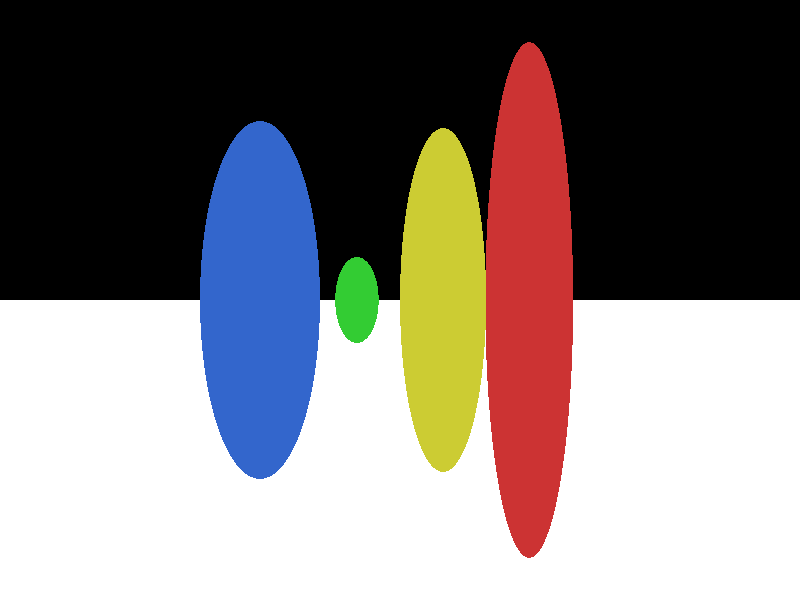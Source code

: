 // csc473, assignment 4  - transforms

camera {
  location  <0, 0, 14>
  up        <0,  1,  0>
  right     <1.33333, 0,  0>
  look_at   <0, 0, 0>
}


light_source {<-10, 10, 10> color rgb <1.5, 1.5, 1.5>}

// red
sphere { <-6, 0, 0>, 2
  pigment { color rgb <0.8, 0.2, 0.2> }
  finish { ambient 0.2 diffuse 0.4 specular 0.6 }
  scale <0.5, 3, 0.5>
}

// yellow
sphere { <-2, 0, 0>, 2
  pigment { color rgb <0.8, 0.8, 0.2> }
  finish { ambient 0.2 diffuse 0.4 specular 0.6 }
  scale <0.5, 2, 0.5>
}

// green
sphere { <2, 0, 0>, 1
  pigment { color rgb <0.2, 0.8, 0.2> }
  finish { ambient 0.2 diffuse 0.4 specular 0.6 }
  scale <0.5, 1, 1>
}

// blue
sphere { <6, 0, 0>, 2
  pigment { color rgb <0.2, 0.4, 0.8> }
  finish { ambient 0.2 diffuse 0.4 specular 0.6 }
  scale <0.5, 2, 2>
}

plane { <0, 1, 0>, -6
  pigment { color rgb <1.0, 1.0, 1.0> }
  finish { ambient 0.4 diffuse 0.8 reflection 0.6 }
}

